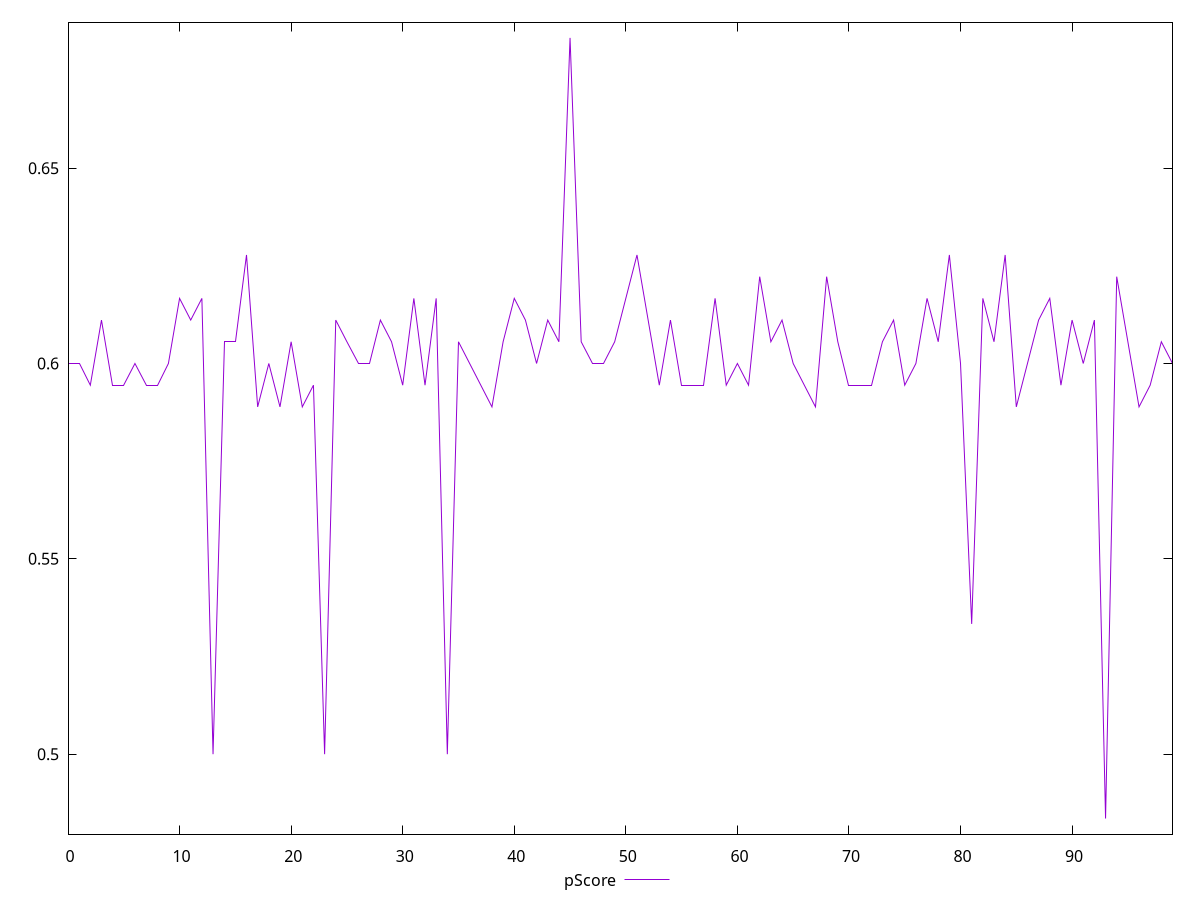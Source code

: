 reset

$pScore <<EOF
0 0.6
1 0.6
2 0.5944444444444444
3 0.6111111111111112
4 0.5944444444444444
5 0.5944444444444444
6 0.6
7 0.5944444444444444
8 0.5944444444444444
9 0.6
10 0.6166666666666667
11 0.6111111111111112
12 0.6166666666666667
13 0.5
14 0.6055555555555556
15 0.6055555555555556
16 0.6277777777777778
17 0.5888888888888889
18 0.6
19 0.5888888888888889
20 0.6055555555555556
21 0.5888888888888889
22 0.5944444444444444
23 0.5
24 0.6111111111111112
25 0.6055555555555556
26 0.6
27 0.6
28 0.6111111111111112
29 0.6055555555555556
30 0.5944444444444444
31 0.6166666666666667
32 0.5944444444444444
33 0.6166666666666667
34 0.5
35 0.6055555555555556
36 0.6
37 0.5944444444444444
38 0.5888888888888889
39 0.6055555555555556
40 0.6166666666666667
41 0.6111111111111112
42 0.6
43 0.6111111111111112
44 0.6055555555555556
45 0.6833333333333333
46 0.6055555555555556
47 0.6
48 0.6
49 0.6055555555555556
50 0.6166666666666667
51 0.6277777777777778
52 0.6111111111111112
53 0.5944444444444444
54 0.6111111111111112
55 0.5944444444444444
56 0.5944444444444444
57 0.5944444444444444
58 0.6166666666666667
59 0.5944444444444444
60 0.6
61 0.5944444444444444
62 0.6222222222222222
63 0.6055555555555556
64 0.6111111111111112
65 0.6
66 0.5944444444444444
67 0.5888888888888889
68 0.6222222222222222
69 0.6055555555555556
70 0.5944444444444444
71 0.5944444444444444
72 0.5944444444444444
73 0.6055555555555556
74 0.6111111111111112
75 0.5944444444444444
76 0.6
77 0.6166666666666667
78 0.6055555555555556
79 0.6277777777777778
80 0.6
81 0.5333333333333333
82 0.6166666666666667
83 0.6055555555555556
84 0.6277777777777778
85 0.5888888888888889
86 0.6
87 0.6111111111111112
88 0.6166666666666667
89 0.5944444444444444
90 0.6111111111111112
91 0.6
92 0.6111111111111112
93 0.4835294117647059
94 0.6222222222222222
95 0.6055555555555556
96 0.5888888888888889
97 0.5944444444444444
98 0.6055555555555556
99 0.6
EOF

set key outside below
set xrange [0:99]
set yrange [0.4795333333333333:0.6873294117647059]
set trange [0.4795333333333333:0.6873294117647059]
set terminal svg size 640, 500 enhanced background rgb 'white'
set output "report_00025_2021-02-22T21:38:55.199Z/uses-http2/samples/pages+cached+noadtech+nomedia/pScore/values.svg"

plot $pScore title "pScore" with line

reset
